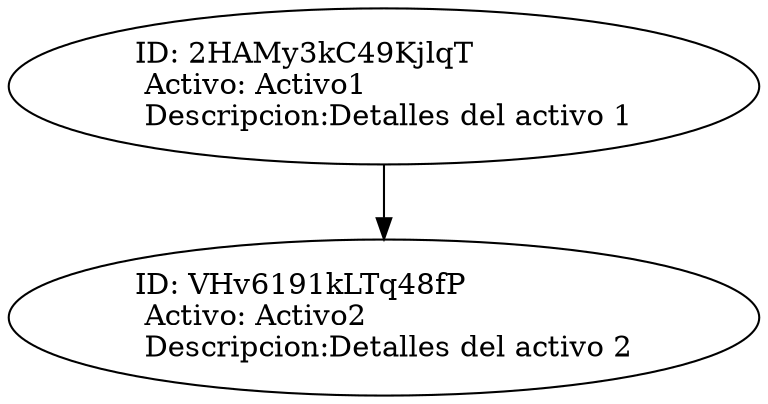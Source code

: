 digraph AVL{
Nodo0 [label="ID: 2HAMy3kC49KjlqT \l Activo: Activo1\l Descripcion:Detalles del activo 1"]
Nodo1 [label="ID: VHv6191kLTq48fP \l Activo: Activo2\l Descripcion:Detalles del activo 2"]
Nodo0 -> Nodo1
}